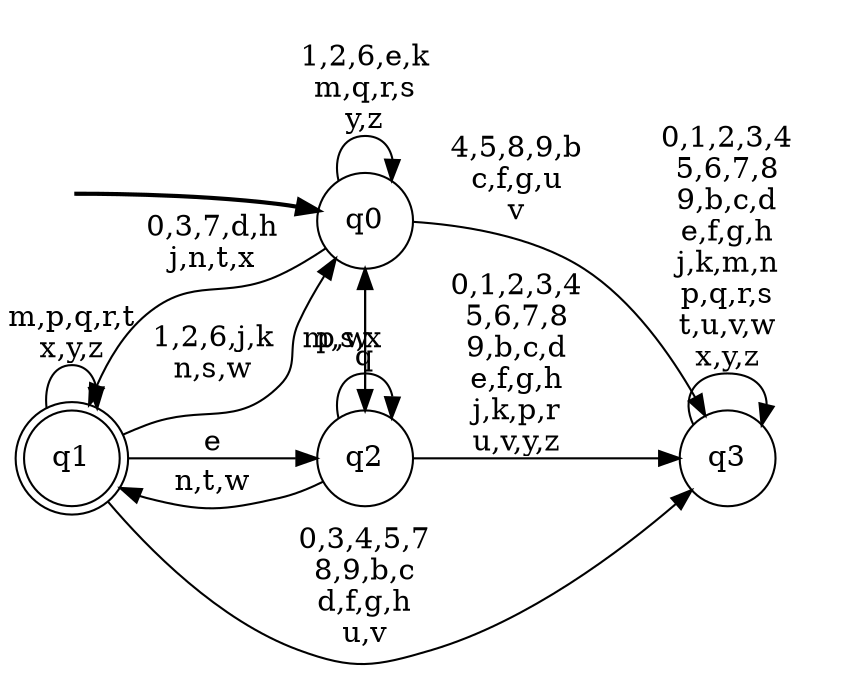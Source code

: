 digraph BlueStarA {
__start0 [style = invis, shape = none, label = "", width = 0, height = 0];

rankdir=LR;
size="8,5";

s0 [style="filled", color="black", fillcolor="white" shape="circle", label="q0"];
s1 [style="rounded,filled", color="black", fillcolor="white" shape="doublecircle", label="q1"];
s2 [style="filled", color="black", fillcolor="white" shape="circle", label="q2"];
s3 [style="filled", color="black", fillcolor="white" shape="circle", label="q3"];
subgraph cluster_main { 
	graph [pad=".75", ranksep="0.15", nodesep="0.15"];
	 style=invis; 
	__start0 -> s0 [penwidth=2];
}
s0 -> s0 [label="1,2,6,e,k\nm,q,r,s\ny,z"];
s0 -> s1 [label="0,3,7,d,h\nj,n,t,x"];
s0 -> s2 [label="p,w"];
s0 -> s3 [label="4,5,8,9,b\nc,f,g,u\nv"];
s1 -> s0 [label="1,2,6,j,k\nn,s,w"];
s1 -> s1 [label="m,p,q,r,t\nx,y,z"];
s1 -> s2 [label="e"];
s1 -> s3 [label="0,3,4,5,7\n8,9,b,c\nd,f,g,h\nu,v"];
s2 -> s0 [label="m,s,x"];
s2 -> s1 [label="n,t,w"];
s2 -> s2 [label="q"];
s2 -> s3 [label="0,1,2,3,4\n5,6,7,8\n9,b,c,d\ne,f,g,h\nj,k,p,r\nu,v,y,z"];
s3 -> s3 [label="0,1,2,3,4\n5,6,7,8\n9,b,c,d\ne,f,g,h\nj,k,m,n\np,q,r,s\nt,u,v,w\nx,y,z"];

}